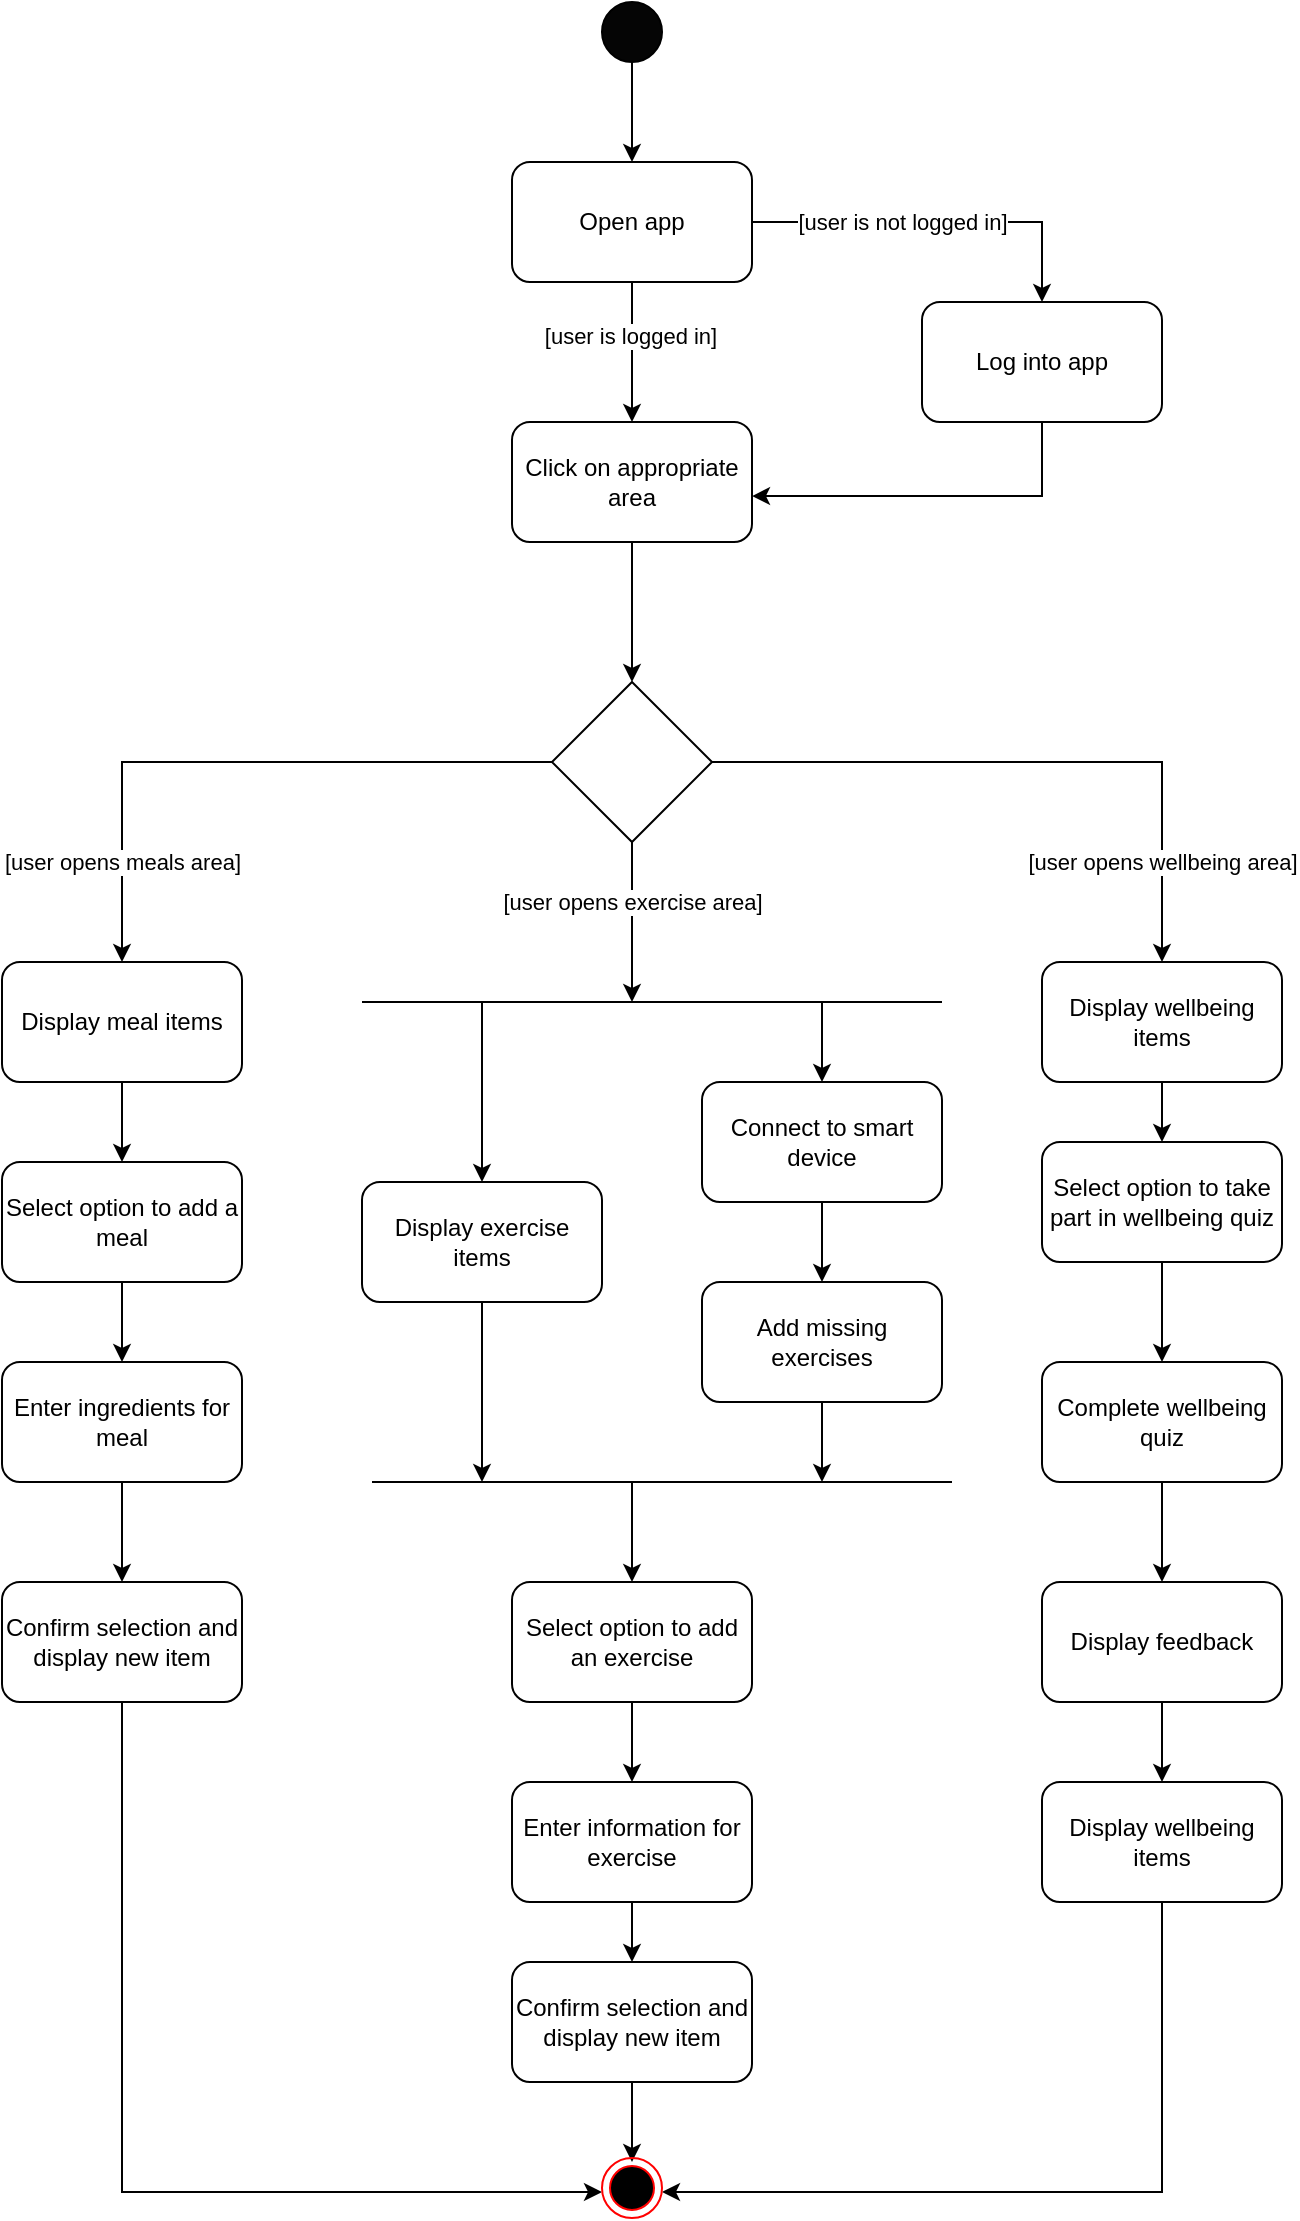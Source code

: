 <mxfile version="20.4.0" type="github">
  <diagram id="6sawWgEjeu06iD6EJekM" name="Page-1">
    <mxGraphModel dx="2370" dy="1257" grid="0" gridSize="10" guides="1" tooltips="1" connect="1" arrows="1" fold="1" page="1" pageScale="1" pageWidth="827" pageHeight="1169" math="0" shadow="0">
      <root>
        <mxCell id="0" />
        <mxCell id="1" parent="0" />
        <mxCell id="5s7QA5Iz82F6_0--fALQ-1" value="" style="edgeStyle=orthogonalEdgeStyle;rounded=0;orthogonalLoop=1;jettySize=auto;html=1;" parent="1" source="5s7QA5Iz82F6_0--fALQ-2" target="5s7QA5Iz82F6_0--fALQ-5" edge="1">
          <mxGeometry relative="1" as="geometry" />
        </mxCell>
        <mxCell id="5s7QA5Iz82F6_0--fALQ-2" value="" style="ellipse;whiteSpace=wrap;html=1;direction=east;fillColor=#050505;" parent="1" vertex="1">
          <mxGeometry x="360" y="30" width="30" height="30" as="geometry" />
        </mxCell>
        <mxCell id="5s7QA5Iz82F6_0--fALQ-3" value="" style="edgeStyle=orthogonalEdgeStyle;rounded=0;orthogonalLoop=1;jettySize=auto;html=1;" parent="1" source="5s7QA5Iz82F6_0--fALQ-5" target="5s7QA5Iz82F6_0--fALQ-10" edge="1">
          <mxGeometry relative="1" as="geometry" />
        </mxCell>
        <mxCell id="5s7QA5Iz82F6_0--fALQ-4" value="[user is logged in]" style="edgeLabel;html=1;align=center;verticalAlign=middle;resizable=0;points=[];" parent="5s7QA5Iz82F6_0--fALQ-3" vertex="1" connectable="0">
          <mxGeometry x="-0.25" y="-1" relative="1" as="geometry">
            <mxPoint as="offset" />
          </mxGeometry>
        </mxCell>
        <mxCell id="DjvW2KqbD2a2FRJsJdx9-3" style="edgeStyle=orthogonalEdgeStyle;rounded=0;orthogonalLoop=1;jettySize=auto;html=1;entryX=0.5;entryY=0;entryDx=0;entryDy=0;" parent="1" source="5s7QA5Iz82F6_0--fALQ-5" target="DjvW2KqbD2a2FRJsJdx9-2" edge="1">
          <mxGeometry relative="1" as="geometry" />
        </mxCell>
        <mxCell id="DjvW2KqbD2a2FRJsJdx9-5" value="[user is not logged in]" style="edgeLabel;html=1;align=center;verticalAlign=middle;resizable=0;points=[];" parent="DjvW2KqbD2a2FRJsJdx9-3" vertex="1" connectable="0">
          <mxGeometry x="-0.535" y="-2" relative="1" as="geometry">
            <mxPoint x="32" y="-2" as="offset" />
          </mxGeometry>
        </mxCell>
        <mxCell id="5s7QA5Iz82F6_0--fALQ-5" value="Open app" style="rounded=1;whiteSpace=wrap;html=1;fillColor=#FFFFFF;" parent="1" vertex="1">
          <mxGeometry x="315" y="110" width="120" height="60" as="geometry" />
        </mxCell>
        <mxCell id="5s7QA5Iz82F6_0--fALQ-21" style="edgeStyle=orthogonalEdgeStyle;rounded=0;orthogonalLoop=1;jettySize=auto;html=1;entryX=0.5;entryY=0;entryDx=0;entryDy=0;" parent="1" source="5s7QA5Iz82F6_0--fALQ-10" target="5s7QA5Iz82F6_0--fALQ-35" edge="1">
          <mxGeometry relative="1" as="geometry">
            <mxPoint x="375" y="430" as="targetPoint" />
          </mxGeometry>
        </mxCell>
        <mxCell id="5s7QA5Iz82F6_0--fALQ-22" style="edgeStyle=orthogonalEdgeStyle;rounded=0;orthogonalLoop=1;jettySize=auto;html=1;entryX=0.5;entryY=0;entryDx=0;entryDy=0;exitX=0;exitY=0.5;exitDx=0;exitDy=0;" parent="1" source="5s7QA5Iz82F6_0--fALQ-35" target="5s7QA5Iz82F6_0--fALQ-12" edge="1">
          <mxGeometry relative="1" as="geometry">
            <Array as="points">
              <mxPoint x="120" y="410" />
            </Array>
          </mxGeometry>
        </mxCell>
        <mxCell id="5s7QA5Iz82F6_0--fALQ-26" value="[user opens meals area]" style="edgeLabel;html=1;align=center;verticalAlign=middle;resizable=0;points=[];" parent="5s7QA5Iz82F6_0--fALQ-22" vertex="1" connectable="0">
          <mxGeometry x="0.746" y="-1" relative="1" as="geometry">
            <mxPoint x="1" y="-10" as="offset" />
          </mxGeometry>
        </mxCell>
        <mxCell id="5s7QA5Iz82F6_0--fALQ-23" style="edgeStyle=orthogonalEdgeStyle;rounded=0;orthogonalLoop=1;jettySize=auto;html=1;entryX=0.5;entryY=0;entryDx=0;entryDy=0;exitX=1;exitY=0.5;exitDx=0;exitDy=0;" parent="1" source="5s7QA5Iz82F6_0--fALQ-35" target="5s7QA5Iz82F6_0--fALQ-16" edge="1">
          <mxGeometry relative="1" as="geometry">
            <Array as="points">
              <mxPoint x="640" y="410" />
            </Array>
          </mxGeometry>
        </mxCell>
        <mxCell id="5s7QA5Iz82F6_0--fALQ-28" value="[user opens wellbeing area]" style="edgeLabel;html=1;align=center;verticalAlign=middle;resizable=0;points=[];" parent="5s7QA5Iz82F6_0--fALQ-23" vertex="1" connectable="0">
          <mxGeometry x="0.746" y="-1" relative="1" as="geometry">
            <mxPoint x="1" y="-9" as="offset" />
          </mxGeometry>
        </mxCell>
        <mxCell id="5s7QA5Iz82F6_0--fALQ-10" value="Click on appropriate area" style="rounded=1;whiteSpace=wrap;html=1;fillColor=#FFFFFF;" parent="1" vertex="1">
          <mxGeometry x="315" y="240" width="120" height="60" as="geometry" />
        </mxCell>
        <mxCell id="5s7QA5Iz82F6_0--fALQ-30" value="" style="edgeStyle=orthogonalEdgeStyle;rounded=0;orthogonalLoop=1;jettySize=auto;html=1;" parent="1" source="5s7QA5Iz82F6_0--fALQ-12" target="5s7QA5Iz82F6_0--fALQ-29" edge="1">
          <mxGeometry relative="1" as="geometry" />
        </mxCell>
        <mxCell id="5s7QA5Iz82F6_0--fALQ-12" value="Display meal items" style="rounded=1;whiteSpace=wrap;html=1;fillColor=#FFFFFF;" parent="1" vertex="1">
          <mxGeometry x="60" y="510" width="120" height="60" as="geometry" />
        </mxCell>
        <mxCell id="5s7QA5Iz82F6_0--fALQ-60" style="edgeStyle=orthogonalEdgeStyle;rounded=0;orthogonalLoop=1;jettySize=auto;html=1;entryX=0.5;entryY=0;entryDx=0;entryDy=0;" parent="1" source="5s7QA5Iz82F6_0--fALQ-16" target="5s7QA5Iz82F6_0--fALQ-57" edge="1">
          <mxGeometry relative="1" as="geometry" />
        </mxCell>
        <mxCell id="5s7QA5Iz82F6_0--fALQ-16" value="Display wellbeing items" style="rounded=1;whiteSpace=wrap;html=1;fillColor=#FFFFFF;" parent="1" vertex="1">
          <mxGeometry x="580" y="510" width="120" height="60" as="geometry" />
        </mxCell>
        <mxCell id="5s7QA5Iz82F6_0--fALQ-52" style="edgeStyle=orthogonalEdgeStyle;rounded=0;orthogonalLoop=1;jettySize=auto;html=1;" parent="1" source="5s7QA5Iz82F6_0--fALQ-24" edge="1">
          <mxGeometry relative="1" as="geometry">
            <mxPoint x="300" y="770" as="targetPoint" />
          </mxGeometry>
        </mxCell>
        <mxCell id="5s7QA5Iz82F6_0--fALQ-24" value="Display exercise items" style="rounded=1;whiteSpace=wrap;html=1;fillColor=#FFFFFF;" parent="1" vertex="1">
          <mxGeometry x="240" y="620" width="120" height="60" as="geometry" />
        </mxCell>
        <mxCell id="5s7QA5Iz82F6_0--fALQ-32" value="" style="edgeStyle=orthogonalEdgeStyle;rounded=0;orthogonalLoop=1;jettySize=auto;html=1;" parent="1" source="5s7QA5Iz82F6_0--fALQ-29" target="5s7QA5Iz82F6_0--fALQ-31" edge="1">
          <mxGeometry relative="1" as="geometry" />
        </mxCell>
        <mxCell id="5s7QA5Iz82F6_0--fALQ-29" value="Select option to add a meal" style="rounded=1;whiteSpace=wrap;html=1;fillColor=#FFFFFF;" parent="1" vertex="1">
          <mxGeometry x="60" y="610" width="120" height="60" as="geometry" />
        </mxCell>
        <mxCell id="5s7QA5Iz82F6_0--fALQ-34" value="" style="edgeStyle=orthogonalEdgeStyle;rounded=0;orthogonalLoop=1;jettySize=auto;html=1;" parent="1" source="5s7QA5Iz82F6_0--fALQ-31" target="5s7QA5Iz82F6_0--fALQ-33" edge="1">
          <mxGeometry relative="1" as="geometry" />
        </mxCell>
        <mxCell id="5s7QA5Iz82F6_0--fALQ-31" value="Enter ingredients for meal" style="rounded=1;whiteSpace=wrap;html=1;fillColor=#FFFFFF;" parent="1" vertex="1">
          <mxGeometry x="60" y="710" width="120" height="60" as="geometry" />
        </mxCell>
        <mxCell id="5s7QA5Iz82F6_0--fALQ-67" style="edgeStyle=orthogonalEdgeStyle;rounded=0;orthogonalLoop=1;jettySize=auto;html=1;entryX=0;entryY=0.5;entryDx=0;entryDy=0;" parent="1" source="5s7QA5Iz82F6_0--fALQ-33" edge="1">
          <mxGeometry relative="1" as="geometry">
            <Array as="points">
              <mxPoint x="120" y="1125" />
            </Array>
            <mxPoint x="360" y="1125" as="targetPoint" />
          </mxGeometry>
        </mxCell>
        <mxCell id="5s7QA5Iz82F6_0--fALQ-33" value="Confirm selection and display new item" style="rounded=1;whiteSpace=wrap;html=1;fillColor=#FFFFFF;" parent="1" vertex="1">
          <mxGeometry x="60" y="820" width="120" height="60" as="geometry" />
        </mxCell>
        <mxCell id="5s7QA5Iz82F6_0--fALQ-46" style="edgeStyle=orthogonalEdgeStyle;rounded=0;orthogonalLoop=1;jettySize=auto;html=1;exitX=0.5;exitY=1;exitDx=0;exitDy=0;" parent="1" source="5s7QA5Iz82F6_0--fALQ-35" edge="1">
          <mxGeometry relative="1" as="geometry">
            <mxPoint x="375" y="455" as="sourcePoint" />
            <mxPoint x="375" y="530" as="targetPoint" />
            <Array as="points">
              <mxPoint x="375" y="520" />
              <mxPoint x="375" y="520" />
            </Array>
          </mxGeometry>
        </mxCell>
        <mxCell id="5s7QA5Iz82F6_0--fALQ-47" value="[user opens exercise area]" style="edgeLabel;html=1;align=center;verticalAlign=middle;resizable=0;points=[];" parent="5s7QA5Iz82F6_0--fALQ-46" vertex="1" connectable="0">
          <mxGeometry x="-0.602" y="-1" relative="1" as="geometry">
            <mxPoint x="1" y="14" as="offset" />
          </mxGeometry>
        </mxCell>
        <mxCell id="5s7QA5Iz82F6_0--fALQ-35" value="" style="rhombus;whiteSpace=wrap;html=1;" parent="1" vertex="1">
          <mxGeometry x="335" y="370" width="80" height="80" as="geometry" />
        </mxCell>
        <mxCell id="5s7QA5Iz82F6_0--fALQ-41" value="" style="edgeStyle=orthogonalEdgeStyle;rounded=0;orthogonalLoop=1;jettySize=auto;html=1;" parent="1" source="5s7QA5Iz82F6_0--fALQ-38" target="5s7QA5Iz82F6_0--fALQ-40" edge="1">
          <mxGeometry relative="1" as="geometry" />
        </mxCell>
        <mxCell id="5s7QA5Iz82F6_0--fALQ-38" value="Select option to add an exercise" style="rounded=1;whiteSpace=wrap;html=1;fillColor=#FFFFFF;" parent="1" vertex="1">
          <mxGeometry x="315" y="820" width="120" height="60" as="geometry" />
        </mxCell>
        <mxCell id="5s7QA5Iz82F6_0--fALQ-56" style="edgeStyle=orthogonalEdgeStyle;rounded=0;orthogonalLoop=1;jettySize=auto;html=1;entryX=0.5;entryY=0;entryDx=0;entryDy=0;" parent="1" source="5s7QA5Iz82F6_0--fALQ-40" target="5s7QA5Iz82F6_0--fALQ-55" edge="1">
          <mxGeometry relative="1" as="geometry" />
        </mxCell>
        <mxCell id="5s7QA5Iz82F6_0--fALQ-40" value="Enter information for exercise" style="rounded=1;whiteSpace=wrap;html=1;fillColor=#FFFFFF;" parent="1" vertex="1">
          <mxGeometry x="315" y="920" width="120" height="60" as="geometry" />
        </mxCell>
        <mxCell id="5s7QA5Iz82F6_0--fALQ-50" value="" style="edgeStyle=orthogonalEdgeStyle;rounded=0;orthogonalLoop=1;jettySize=auto;html=1;" parent="1" source="5s7QA5Iz82F6_0--fALQ-43" target="5s7QA5Iz82F6_0--fALQ-44" edge="1">
          <mxGeometry relative="1" as="geometry" />
        </mxCell>
        <mxCell id="5s7QA5Iz82F6_0--fALQ-43" value="Connect to smart device" style="rounded=1;whiteSpace=wrap;html=1;fillColor=#FFFFFF;" parent="1" vertex="1">
          <mxGeometry x="410" y="570" width="120" height="60" as="geometry" />
        </mxCell>
        <mxCell id="5s7QA5Iz82F6_0--fALQ-53" style="edgeStyle=orthogonalEdgeStyle;rounded=0;orthogonalLoop=1;jettySize=auto;html=1;" parent="1" source="5s7QA5Iz82F6_0--fALQ-44" edge="1">
          <mxGeometry relative="1" as="geometry">
            <mxPoint x="470" y="770" as="targetPoint" />
          </mxGeometry>
        </mxCell>
        <mxCell id="5s7QA5Iz82F6_0--fALQ-44" value="Add missing exercises" style="rounded=1;whiteSpace=wrap;html=1;fillColor=#FFFFFF;" parent="1" vertex="1">
          <mxGeometry x="410" y="670" width="120" height="60" as="geometry" />
        </mxCell>
        <mxCell id="5s7QA5Iz82F6_0--fALQ-45" value="" style="endArrow=none;html=1;rounded=0;" parent="1" edge="1">
          <mxGeometry width="50" height="50" relative="1" as="geometry">
            <mxPoint x="240" y="530" as="sourcePoint" />
            <mxPoint x="530" y="530" as="targetPoint" />
          </mxGeometry>
        </mxCell>
        <mxCell id="5s7QA5Iz82F6_0--fALQ-48" value="" style="endArrow=classic;html=1;rounded=0;entryX=0.5;entryY=0;entryDx=0;entryDy=0;" parent="1" target="5s7QA5Iz82F6_0--fALQ-24" edge="1">
          <mxGeometry width="50" height="50" relative="1" as="geometry">
            <mxPoint x="300" y="530" as="sourcePoint" />
            <mxPoint x="430" y="570" as="targetPoint" />
          </mxGeometry>
        </mxCell>
        <mxCell id="5s7QA5Iz82F6_0--fALQ-49" value="" style="endArrow=classic;html=1;rounded=0;entryX=0.5;entryY=0;entryDx=0;entryDy=0;" parent="1" target="5s7QA5Iz82F6_0--fALQ-43" edge="1">
          <mxGeometry width="50" height="50" relative="1" as="geometry">
            <mxPoint x="470" y="530" as="sourcePoint" />
            <mxPoint x="310" y="570" as="targetPoint" />
          </mxGeometry>
        </mxCell>
        <mxCell id="5s7QA5Iz82F6_0--fALQ-51" value="" style="endArrow=none;html=1;rounded=0;" parent="1" edge="1">
          <mxGeometry width="50" height="50" relative="1" as="geometry">
            <mxPoint x="245" y="770" as="sourcePoint" />
            <mxPoint x="535" y="770" as="targetPoint" />
          </mxGeometry>
        </mxCell>
        <mxCell id="5s7QA5Iz82F6_0--fALQ-54" value="" style="endArrow=classic;html=1;rounded=0;entryX=0.5;entryY=0;entryDx=0;entryDy=0;" parent="1" target="5s7QA5Iz82F6_0--fALQ-38" edge="1">
          <mxGeometry width="50" height="50" relative="1" as="geometry">
            <mxPoint x="375" y="770" as="sourcePoint" />
            <mxPoint x="400" y="800" as="targetPoint" />
          </mxGeometry>
        </mxCell>
        <mxCell id="5s7QA5Iz82F6_0--fALQ-66" value="" style="edgeStyle=orthogonalEdgeStyle;rounded=0;orthogonalLoop=1;jettySize=auto;html=1;" parent="1" source="5s7QA5Iz82F6_0--fALQ-55" edge="1">
          <mxGeometry relative="1" as="geometry">
            <mxPoint x="375" y="1110" as="targetPoint" />
          </mxGeometry>
        </mxCell>
        <mxCell id="5s7QA5Iz82F6_0--fALQ-55" value="Confirm selection and display new item" style="rounded=1;whiteSpace=wrap;html=1;fillColor=#FFFFFF;" parent="1" vertex="1">
          <mxGeometry x="315" y="1010" width="120" height="60" as="geometry" />
        </mxCell>
        <mxCell id="5s7QA5Iz82F6_0--fALQ-64" style="edgeStyle=orthogonalEdgeStyle;rounded=0;orthogonalLoop=1;jettySize=auto;html=1;entryX=0.5;entryY=0;entryDx=0;entryDy=0;" parent="1" source="5s7QA5Iz82F6_0--fALQ-57" target="5s7QA5Iz82F6_0--fALQ-58" edge="1">
          <mxGeometry relative="1" as="geometry" />
        </mxCell>
        <mxCell id="5s7QA5Iz82F6_0--fALQ-57" value="Select option to take part in wellbeing quiz" style="rounded=1;whiteSpace=wrap;html=1;fillColor=#FFFFFF;" parent="1" vertex="1">
          <mxGeometry x="580" y="600" width="120" height="60" as="geometry" />
        </mxCell>
        <mxCell id="5s7QA5Iz82F6_0--fALQ-63" style="edgeStyle=orthogonalEdgeStyle;rounded=0;orthogonalLoop=1;jettySize=auto;html=1;entryX=0.5;entryY=0;entryDx=0;entryDy=0;" parent="1" source="5s7QA5Iz82F6_0--fALQ-58" target="5s7QA5Iz82F6_0--fALQ-59" edge="1">
          <mxGeometry relative="1" as="geometry">
            <mxPoint x="640" y="790" as="targetPoint" />
          </mxGeometry>
        </mxCell>
        <mxCell id="5s7QA5Iz82F6_0--fALQ-58" value="Complete wellbeing quiz" style="rounded=1;whiteSpace=wrap;html=1;fillColor=#FFFFFF;" parent="1" vertex="1">
          <mxGeometry x="580" y="710" width="120" height="60" as="geometry" />
        </mxCell>
        <mxCell id="5s7QA5Iz82F6_0--fALQ-62" value="" style="edgeStyle=orthogonalEdgeStyle;rounded=0;orthogonalLoop=1;jettySize=auto;html=1;" parent="1" source="5s7QA5Iz82F6_0--fALQ-59" target="5s7QA5Iz82F6_0--fALQ-61" edge="1">
          <mxGeometry relative="1" as="geometry" />
        </mxCell>
        <mxCell id="5s7QA5Iz82F6_0--fALQ-59" value="Display feedback" style="rounded=1;whiteSpace=wrap;html=1;fillColor=#FFFFFF;" parent="1" vertex="1">
          <mxGeometry x="580" y="820" width="120" height="60" as="geometry" />
        </mxCell>
        <mxCell id="5s7QA5Iz82F6_0--fALQ-68" style="edgeStyle=orthogonalEdgeStyle;rounded=0;orthogonalLoop=1;jettySize=auto;html=1;entryX=1;entryY=0.5;entryDx=0;entryDy=0;" parent="1" source="5s7QA5Iz82F6_0--fALQ-61" edge="1">
          <mxGeometry relative="1" as="geometry">
            <Array as="points">
              <mxPoint x="640" y="1125" />
            </Array>
            <mxPoint x="390" y="1125" as="targetPoint" />
          </mxGeometry>
        </mxCell>
        <mxCell id="5s7QA5Iz82F6_0--fALQ-61" value="Display wellbeing items" style="rounded=1;whiteSpace=wrap;html=1;fillColor=#FFFFFF;" parent="1" vertex="1">
          <mxGeometry x="580" y="920" width="120" height="60" as="geometry" />
        </mxCell>
        <mxCell id="DjvW2KqbD2a2FRJsJdx9-4" style="edgeStyle=orthogonalEdgeStyle;rounded=0;orthogonalLoop=1;jettySize=auto;html=1;entryX=1;entryY=0.617;entryDx=0;entryDy=0;entryPerimeter=0;" parent="1" source="DjvW2KqbD2a2FRJsJdx9-2" target="5s7QA5Iz82F6_0--fALQ-10" edge="1">
          <mxGeometry relative="1" as="geometry">
            <Array as="points">
              <mxPoint x="580" y="277" />
            </Array>
          </mxGeometry>
        </mxCell>
        <mxCell id="DjvW2KqbD2a2FRJsJdx9-2" value="Log into app" style="rounded=1;whiteSpace=wrap;html=1;fillColor=#FFFFFF;" parent="1" vertex="1">
          <mxGeometry x="520" y="180" width="120" height="60" as="geometry" />
        </mxCell>
        <mxCell id="ot3V4lF8dosWhzT56lmg-1" value="" style="ellipse;html=1;shape=endState;fillColor=#000000;strokeColor=#ff0000;" vertex="1" parent="1">
          <mxGeometry x="360" y="1108" width="30" height="30" as="geometry" />
        </mxCell>
      </root>
    </mxGraphModel>
  </diagram>
</mxfile>
